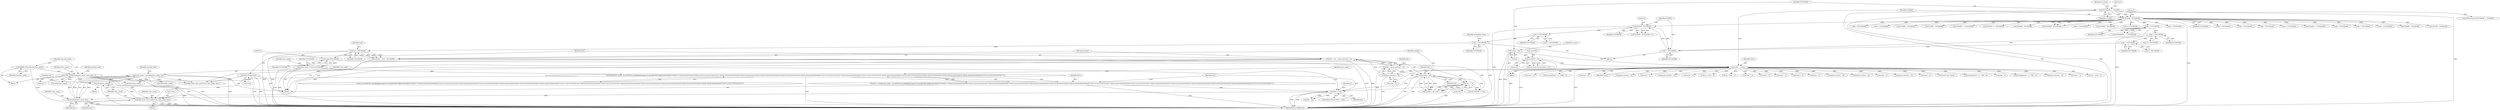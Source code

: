 digraph "0_php-src_16b3003ffc6393e250f069aa28a78dc5a2c064b2_0@API" {
"1000750" [label="(Call,efree(class_name))"];
"1000745" [label="(Call,php_store_class_name(*rval, class_name, len2))"];
"1000483" [label="(Call,INIT_PZVAL(*rval))"];
"1000645" [label="(Call,ZVAL_STRING(arg_func_name, class_name, 1))"];
"1000643" [label="(Call,MAKE_STD_ZVAL(arg_func_name))"];
"1000572" [label="(Call,class_name = estrndup(class_name, len))"];
"1000574" [label="(Call,estrndup(class_name, len))"];
"1000554" [label="(Call,strspn(class_name, \"0123456789_abcdefghijklmnopqrstuvwxyzABCDEFGHIJKLMNOPQRSTUVWXYZ\177\200\201\202\203\204\205\206\207\210\211\212\213\214\215\216\217\220\221\222\223\224\225\226\227\230\231\232\233\234\235\236\237\240\241\242\243\244\245\246\247\250\251\252\253\254\255\256\257\260\261\262\263\264\265\266\267\270\271\272\273\274\275\276\277\300\301\302\303\304\305\306\307\310\311\312\313\314\315\316\317\320\321\322\323\324\325\326\327\330\331\332\333\334\335\336\337\340\341\342\343\344\345\346\347\350\351\352\353\354\355\356\357\360\361\362\363\364\365\366\367\370\371\372\373\374\375\376\377\\\"))"];
"1000516" [label="(Call,class_name = (char*)YYCURSOR)"];
"1000518" [label="(Call,(char*)YYCURSOR)"];
"1000496" [label="(Call,max - YYCURSOR)"];
"1000446" [label="(Call,++YYCURSOR)"];
"1000439" [label="(Call,++YYCURSOR)"];
"1000406" [label="(Call,YYLIMIT - YYCURSOR)"];
"1000150" [label="(Call,YYLIMIT - YYCURSOR)"];
"1000124" [label="(Call,YYCURSOR >= YYLIMIT)"];
"1000402" [label="(Call,++YYCURSOR)"];
"1000388" [label="(Call,++YYCURSOR)"];
"1000362" [label="(Call,++YYCURSOR)"];
"1000337" [label="(Call,++YYCURSOR)"];
"1000558" [label="(Call,len3 != len)"];
"1000552" [label="(Call,len3 = strspn(class_name, \"0123456789_abcdefghijklmnopqrstuvwxyzABCDEFGHIJKLMNOPQRSTUVWXYZ\177\200\201\202\203\204\205\206\207\210\211\212\213\214\215\216\217\220\221\222\223\224\225\226\227\230\231\232\233\234\235\236\237\240\241\242\243\244\245\246\247\250\251\252\253\254\255\256\257\260\261\262\263\264\265\266\267\270\271\272\273\274\275\276\277\300\301\302\303\304\305\306\307\310\311\312\313\314\315\316\317\320\321\322\323\324\325\326\327\330\331\332\333\334\335\336\337\340\341\342\343\344\345\346\347\350\351\352\353\354\355\356\357\360\361\362\363\364\365\366\367\370\371\372\373\374\375\376\377\\\"))"];
"1000501" [label="(Call,maxlen < len)"];
"1000494" [label="(Call,maxlen = max - YYCURSOR)"];
"1000488" [label="(Call,len = parse_uiv(start + 2))"];
"1000490" [label="(Call,parse_uiv(start + 2))"];
"1000142" [label="(Call,start = cursor)"];
"1000133" [label="(Call,cursor[0] != 'R')"];
"1000119" [label="(Call,cursor = *p)"];
"1000504" [label="(Call,len == 0)"];
"1000486" [label="(Call,len2 = len = parse_uiv(start + 2))"];
"1000120" [label="(Identifier,cursor)"];
"1001264" [label="(Call,start + 2)"];
"1000490" [label="(Call,parse_uiv(start + 2))"];
"1002101" [label="(Call,parse_iv(start + 2))"];
"1002102" [label="(Call,start + 2)"];
"1000491" [label="(Call,start + 2)"];
"1000295" [label="(Call,++YYCURSOR)"];
"1000129" [label="(Literal,0)"];
"1000387" [label="(Call,*++YYCURSOR)"];
"1000518" [label="(Call,(char*)YYCURSOR)"];
"1000440" [label="(Identifier,YYCURSOR)"];
"1000152" [label="(Identifier,YYCURSOR)"];
"1000564" [label="(Identifier,p)"];
"1000355" [label="(Call,++YYCURSOR)"];
"1000448" [label="(Block,)"];
"1000406" [label="(Call,YYLIMIT - YYCURSOR)"];
"1001263" [label="(Call,parse_uiv(start + 2))"];
"1002218" [label="(Call,start + 2)"];
"1000335" [label="(Call,YYMARKER = ++YYCURSOR)"];
"1000590" [label="(Call,efree(class_name))"];
"1000645" [label="(Call,ZVAL_STRING(arg_func_name, class_name, 1))"];
"1000267" [label="(Call,++YYCURSOR)"];
"1000338" [label="(Identifier,YYCURSOR)"];
"1000647" [label="(Identifier,class_name)"];
"1000486" [label="(Call,len2 = len = parse_uiv(start + 2))"];
"1000517" [label="(Identifier,class_name)"];
"1000405" [label="(Call,(YYLIMIT - YYCURSOR) < 2)"];
"1000225" [label="(Call,++YYCURSOR)"];
"1000346" [label="(Call,++YYCURSOR)"];
"1002320" [label="(Call,YYLIMIT <= YYCURSOR)"];
"1001277" [label="(Call,*p = start + 2)"];
"1000556" [label="(Literal,\"0123456789_abcdefghijklmnopqrstuvwxyzABCDEFGHIJKLMNOPQRSTUVWXYZ\177\200\201\202\203\204\205\206\207\210\211\212\213\214\215\216\217\220\221\222\223\224\225\226\227\230\231\232\233\234\235\236\237\240\241\242\243\244\245\246\247\250\251\252\253\254\255\256\257\260\261\262\263\264\265\266\267\270\271\272\273\274\275\276\277\300\301\302\303\304\305\306\307\310\311\312\313\314\315\316\317\320\321\322\323\324\325\326\327\330\331\332\333\334\335\336\337\340\341\342\343\344\345\346\347\350\351\352\353\354\355\356\357\360\361\362\363\364\365\366\367\370\371\372\373\374\375\376\377\\\")"];
"1000573" [label="(Identifier,class_name)"];
"1000409" [label="(Literal,2)"];
"1000281" [label="(Call,++YYCURSOR)"];
"1000508" [label="(Call,*p = start + 2)"];
"1000733" [label="(Block,)"];
"1000361" [label="(Call,*++YYCURSOR)"];
"1000137" [label="(Literal,'R')"];
"1000124" [label="(Call,YYCURSOR >= YYLIMIT)"];
"1000744" [label="(Block,)"];
"1000362" [label="(Call,++YYCURSOR)"];
"1000516" [label="(Call,class_name = (char*)YYCURSOR)"];
"1000213" [label="(Call,++YYCURSOR)"];
"1000643" [label="(Call,MAKE_STD_ZVAL(arg_func_name))"];
"1000323" [label="(Call,++YYCURSOR)"];
"1000751" [label="(Identifier,class_name)"];
"1000555" [label="(Identifier,class_name)"];
"1000552" [label="(Call,len3 = strspn(class_name, \"0123456789_abcdefghijklmnopqrstuvwxyzABCDEFGHIJKLMNOPQRSTUVWXYZ\177\200\201\202\203\204\205\206\207\210\211\212\213\214\215\216\217\220\221\222\223\224\225\226\227\230\231\232\233\234\235\236\237\240\241\242\243\244\245\246\247\250\251\252\253\254\255\256\257\260\261\262\263\264\265\266\267\270\271\272\273\274\275\276\277\300\301\302\303\304\305\306\307\310\311\312\313\314\315\316\317\320\321\322\323\324\325\326\327\330\331\332\333\334\335\336\337\340\341\342\343\344\345\346\347\350\351\352\353\354\355\356\357\360\361\362\363\364\365\366\367\370\371\372\373\374\375\376\377\\\"))"];
"1000408" [label="(Identifier,YYCURSOR)"];
"1000828" [label="(Call,YYLIMIT - YYCURSOR)"];
"1001477" [label="(Call,YYLIMIT - YYCURSOR)"];
"1000745" [label="(Call,php_store_class_name(*rval, class_name, len2))"];
"1000762" [label="(Call,php_store_class_name(*rval, class_name, len2))"];
"1000578" [label="(Block,)"];
"1000402" [label="(Call,++YYCURSOR)"];
"1000143" [label="(Identifier,start)"];
"1000646" [label="(Identifier,arg_func_name)"];
"1000521" [label="(Call,YYCURSOR += len)"];
"1000496" [label="(Call,max - YYCURSOR)"];
"1000520" [label="(Identifier,YYCURSOR)"];
"1000337" [label="(Call,++YYCURSOR)"];
"1000581" [label="(Identifier,serialize_lock)"];
"1000522" [label="(Identifier,YYCURSOR)"];
"1000498" [label="(Identifier,YYCURSOR)"];
"1001872" [label="(Call,start + 2)"];
"1002361" [label="(Call,start + 2)"];
"1000511" [label="(Call,start + 2)"];
"1001280" [label="(Call,start + 2)"];
"1000748" [label="(Identifier,class_name)"];
"1000648" [label="(Literal,1)"];
"1000134" [label="(Call,cursor[0])"];
"1001108" [label="(Call,start + 2)"];
"1002217" [label="(Call,parse_iv(start + 2))"];
"1000505" [label="(Identifier,len)"];
"1000558" [label="(Call,len3 != len)"];
"1000196" [label="(Call,++YYCURSOR)"];
"1000502" [label="(Identifier,maxlen)"];
"1000559" [label="(Identifier,len3)"];
"1002360" [label="(Call,parse_iv(start + 2))"];
"1000309" [label="(Call,++YYCURSOR)"];
"1000144" [label="(Identifier,cursor)"];
"1000447" [label="(Identifier,YYCURSOR)"];
"1000488" [label="(Call,len = parse_uiv(start + 2))"];
"1000150" [label="(Call,YYLIMIT - YYCURSOR)"];
"1000489" [label="(Identifier,len)"];
"1000965" [label="(Call,start + 2)"];
"1001091" [label="(Call,parse_uiv(start + 2))"];
"1000554" [label="(Call,strspn(class_name, \"0123456789_abcdefghijklmnopqrstuvwxyzABCDEFGHIJKLMNOPQRSTUVWXYZ\177\200\201\202\203\204\205\206\207\210\211\212\213\214\215\216\217\220\221\222\223\224\225\226\227\230\231\232\233\234\235\236\237\240\241\242\243\244\245\246\247\250\251\252\253\254\255\256\257\260\261\262\263\264\265\266\267\270\271\272\273\274\275\276\277\300\301\302\303\304\305\306\307\310\311\312\313\314\315\316\317\320\321\322\323\324\325\326\327\330\331\332\333\334\335\336\337\340\341\342\343\344\345\346\347\350\351\352\353\354\355\356\357\360\361\362\363\364\365\366\367\370\371\372\373\374\375\376\377\\\"))"];
"1000389" [label="(Identifier,YYCURSOR)"];
"1000151" [label="(Identifier,YYLIMIT)"];
"1000126" [label="(Identifier,YYLIMIT)"];
"1000153" [label="(Literal,7)"];
"1000504" [label="(Call,len == 0)"];
"1000572" [label="(Call,class_name = estrndup(class_name, len))"];
"1001048" [label="(Call,YYLIMIT - YYCURSOR)"];
"1001858" [label="(Call,start + 2)"];
"1000750" [label="(Call,efree(class_name))"];
"1000446" [label="(Call,++YYCURSOR)"];
"1001563" [label="(Call,YYLIMIT - YYCURSOR)"];
"1000438" [label="(Call,*++YYCURSOR)"];
"1002177" [label="(Call,YYLIMIT <= YYCURSOR)"];
"1000557" [label="(ControlStructure,if (len3 != len))"];
"1000553" [label="(Identifier,len3)"];
"1000131" [label="(Call,var_hash && cursor[0] != 'R')"];
"1000497" [label="(Identifier,max)"];
"1000132" [label="(Identifier,var_hash)"];
"1000363" [label="(Identifier,YYCURSOR)"];
"1001951" [label="(Call,YYLIMIT <= YYCURSOR)"];
"1000923" [label="(Call,YYLIMIT - YYCURSOR)"];
"1000123" [label="(ControlStructure,if (YYCURSOR >= YYLIMIT))"];
"1000439" [label="(Call,++YYCURSOR)"];
"1000145" [label="(Block,)"];
"1001631" [label="(Call,(const char *)start)"];
"1000459" [label="(Identifier,incomplete_class)"];
"1000142" [label="(Call,start = cursor)"];
"1001871" [label="(Call,strncmp(start + 2, \"-INF\", 4))"];
"1000651" [label="(Identifier,serialize_lock)"];
"1000403" [label="(Identifier,YYCURSOR)"];
"1001983" [label="(Call,start - 3)"];
"1001857" [label="(Call,strncmp(start + 2, \"INF\", 3))"];
"1000149" [label="(Call,(YYLIMIT - YYCURSOR) < 7)"];
"1000121" [label="(Call,*p)"];
"1000253" [label="(Call,++YYCURSOR)"];
"1000494" [label="(Call,maxlen = max - YYCURSOR)"];
"1000483" [label="(Call,INIT_PZVAL(*rval))"];
"1000500" [label="(Call,maxlen < len || len == 0)"];
"1000574" [label="(Call,estrndup(class_name, len))"];
"1000567" [label="(Call,len3 - len)"];
"1000660" [label="(Call,efree(class_name))"];
"1000644" [label="(Identifier,arg_func_name)"];
"1000119" [label="(Call,cursor = *p)"];
"1000506" [label="(Literal,0)"];
"1000576" [label="(Identifier,len)"];
"1000753" [label="(Identifier,ret)"];
"1000964" [label="(Call,parse_iv(start + 2))"];
"1001220" [label="(Call,YYLIMIT - YYCURSOR)"];
"1000125" [label="(Identifier,YYCURSOR)"];
"1000388" [label="(Call,++YYCURSOR)"];
"1000746" [label="(Call,*rval)"];
"1000767" [label="(Call,efree(class_name))"];
"1000575" [label="(Identifier,class_name)"];
"1000407" [label="(Identifier,YYLIMIT)"];
"1001092" [label="(Call,start + 2)"];
"1000560" [label="(Identifier,len)"];
"1000503" [label="(Identifier,len)"];
"1000484" [label="(Call,*rval)"];
"1001105" [label="(Call,*p = start + 2)"];
"1000133" [label="(Call,cursor[0] != 'R')"];
"1001844" [label="(Call,start + 2)"];
"1000749" [label="(Identifier,len2)"];
"1000501" [label="(Call,maxlen < len)"];
"1001843" [label="(Call,strncmp(start + 2, \"NAN\", 3))"];
"1002403" [label="(MethodReturn,PHPAPI int)"];
"1000239" [label="(Call,++YYCURSOR)"];
"1000487" [label="(Identifier,len2)"];
"1000495" [label="(Identifier,maxlen)"];
"1000110" [label="(Block,)"];
"1000750" -> "1000733"  [label="AST: "];
"1000750" -> "1000751"  [label="CFG: "];
"1000751" -> "1000750"  [label="AST: "];
"1000753" -> "1000750"  [label="CFG: "];
"1000750" -> "1002403"  [label="DDG: "];
"1000750" -> "1002403"  [label="DDG: "];
"1000745" -> "1000750"  [label="DDG: "];
"1000645" -> "1000750"  [label="DDG: "];
"1000572" -> "1000750"  [label="DDG: "];
"1000745" -> "1000744"  [label="AST: "];
"1000745" -> "1000749"  [label="CFG: "];
"1000746" -> "1000745"  [label="AST: "];
"1000748" -> "1000745"  [label="AST: "];
"1000749" -> "1000745"  [label="AST: "];
"1000751" -> "1000745"  [label="CFG: "];
"1000745" -> "1002403"  [label="DDG: "];
"1000745" -> "1002403"  [label="DDG: "];
"1000745" -> "1002403"  [label="DDG: "];
"1000483" -> "1000745"  [label="DDG: "];
"1000645" -> "1000745"  [label="DDG: "];
"1000572" -> "1000745"  [label="DDG: "];
"1000486" -> "1000745"  [label="DDG: "];
"1000483" -> "1000448"  [label="AST: "];
"1000483" -> "1000484"  [label="CFG: "];
"1000484" -> "1000483"  [label="AST: "];
"1000487" -> "1000483"  [label="CFG: "];
"1000483" -> "1002403"  [label="DDG: "];
"1000483" -> "1002403"  [label="DDG: "];
"1000483" -> "1000762"  [label="DDG: "];
"1000645" -> "1000578"  [label="AST: "];
"1000645" -> "1000648"  [label="CFG: "];
"1000646" -> "1000645"  [label="AST: "];
"1000647" -> "1000645"  [label="AST: "];
"1000648" -> "1000645"  [label="AST: "];
"1000651" -> "1000645"  [label="CFG: "];
"1000645" -> "1002403"  [label="DDG: "];
"1000645" -> "1002403"  [label="DDG: "];
"1000643" -> "1000645"  [label="DDG: "];
"1000645" -> "1000660"  [label="DDG: "];
"1000645" -> "1000762"  [label="DDG: "];
"1000645" -> "1000767"  [label="DDG: "];
"1000643" -> "1000578"  [label="AST: "];
"1000643" -> "1000644"  [label="CFG: "];
"1000644" -> "1000643"  [label="AST: "];
"1000646" -> "1000643"  [label="CFG: "];
"1000643" -> "1002403"  [label="DDG: "];
"1000572" -> "1000448"  [label="AST: "];
"1000572" -> "1000574"  [label="CFG: "];
"1000573" -> "1000572"  [label="AST: "];
"1000574" -> "1000572"  [label="AST: "];
"1000581" -> "1000572"  [label="CFG: "];
"1000572" -> "1002403"  [label="DDG: "];
"1000574" -> "1000572"  [label="DDG: "];
"1000574" -> "1000572"  [label="DDG: "];
"1000572" -> "1000590"  [label="DDG: "];
"1000572" -> "1000762"  [label="DDG: "];
"1000572" -> "1000767"  [label="DDG: "];
"1000574" -> "1000576"  [label="CFG: "];
"1000575" -> "1000574"  [label="AST: "];
"1000576" -> "1000574"  [label="AST: "];
"1000574" -> "1002403"  [label="DDG: "];
"1000554" -> "1000574"  [label="DDG: "];
"1000558" -> "1000574"  [label="DDG: "];
"1000554" -> "1000552"  [label="AST: "];
"1000554" -> "1000556"  [label="CFG: "];
"1000555" -> "1000554"  [label="AST: "];
"1000556" -> "1000554"  [label="AST: "];
"1000552" -> "1000554"  [label="CFG: "];
"1000554" -> "1002403"  [label="DDG: "];
"1000554" -> "1000552"  [label="DDG: "];
"1000554" -> "1000552"  [label="DDG: "];
"1000516" -> "1000554"  [label="DDG: "];
"1000516" -> "1000448"  [label="AST: "];
"1000516" -> "1000518"  [label="CFG: "];
"1000517" -> "1000516"  [label="AST: "];
"1000518" -> "1000516"  [label="AST: "];
"1000522" -> "1000516"  [label="CFG: "];
"1000516" -> "1002403"  [label="DDG: "];
"1000516" -> "1002403"  [label="DDG: "];
"1000518" -> "1000516"  [label="DDG: "];
"1000518" -> "1000520"  [label="CFG: "];
"1000519" -> "1000518"  [label="AST: "];
"1000520" -> "1000518"  [label="AST: "];
"1000496" -> "1000518"  [label="DDG: "];
"1000518" -> "1000521"  [label="DDG: "];
"1000496" -> "1000494"  [label="AST: "];
"1000496" -> "1000498"  [label="CFG: "];
"1000497" -> "1000496"  [label="AST: "];
"1000498" -> "1000496"  [label="AST: "];
"1000494" -> "1000496"  [label="CFG: "];
"1000496" -> "1002403"  [label="DDG: "];
"1000496" -> "1002403"  [label="DDG: "];
"1000496" -> "1000494"  [label="DDG: "];
"1000496" -> "1000494"  [label="DDG: "];
"1000446" -> "1000496"  [label="DDG: "];
"1000446" -> "1000145"  [label="AST: "];
"1000446" -> "1000447"  [label="CFG: "];
"1000447" -> "1000446"  [label="AST: "];
"1000459" -> "1000446"  [label="CFG: "];
"1000446" -> "1002403"  [label="DDG: "];
"1000439" -> "1000446"  [label="DDG: "];
"1000439" -> "1000438"  [label="AST: "];
"1000439" -> "1000440"  [label="CFG: "];
"1000440" -> "1000439"  [label="AST: "];
"1000438" -> "1000439"  [label="CFG: "];
"1000406" -> "1000439"  [label="DDG: "];
"1000406" -> "1000405"  [label="AST: "];
"1000406" -> "1000408"  [label="CFG: "];
"1000407" -> "1000406"  [label="AST: "];
"1000408" -> "1000406"  [label="AST: "];
"1000409" -> "1000406"  [label="CFG: "];
"1000406" -> "1002403"  [label="DDG: "];
"1000406" -> "1000402"  [label="DDG: "];
"1000406" -> "1000405"  [label="DDG: "];
"1000406" -> "1000405"  [label="DDG: "];
"1000150" -> "1000406"  [label="DDG: "];
"1000402" -> "1000406"  [label="DDG: "];
"1000150" -> "1000149"  [label="AST: "];
"1000150" -> "1000152"  [label="CFG: "];
"1000151" -> "1000150"  [label="AST: "];
"1000152" -> "1000150"  [label="AST: "];
"1000153" -> "1000150"  [label="CFG: "];
"1000150" -> "1002403"  [label="DDG: "];
"1000150" -> "1000149"  [label="DDG: "];
"1000150" -> "1000149"  [label="DDG: "];
"1000124" -> "1000150"  [label="DDG: "];
"1000124" -> "1000150"  [label="DDG: "];
"1000150" -> "1000196"  [label="DDG: "];
"1000150" -> "1000213"  [label="DDG: "];
"1000150" -> "1000225"  [label="DDG: "];
"1000150" -> "1000239"  [label="DDG: "];
"1000150" -> "1000253"  [label="DDG: "];
"1000150" -> "1000267"  [label="DDG: "];
"1000150" -> "1000281"  [label="DDG: "];
"1000150" -> "1000295"  [label="DDG: "];
"1000150" -> "1000309"  [label="DDG: "];
"1000150" -> "1000323"  [label="DDG: "];
"1000150" -> "1000337"  [label="DDG: "];
"1000150" -> "1000346"  [label="DDG: "];
"1000150" -> "1000355"  [label="DDG: "];
"1000150" -> "1000828"  [label="DDG: "];
"1000150" -> "1000923"  [label="DDG: "];
"1000150" -> "1001048"  [label="DDG: "];
"1000150" -> "1001220"  [label="DDG: "];
"1000150" -> "1001477"  [label="DDG: "];
"1000150" -> "1001563"  [label="DDG: "];
"1000150" -> "1001951"  [label="DDG: "];
"1000150" -> "1002177"  [label="DDG: "];
"1000150" -> "1002320"  [label="DDG: "];
"1000124" -> "1000123"  [label="AST: "];
"1000124" -> "1000126"  [label="CFG: "];
"1000125" -> "1000124"  [label="AST: "];
"1000126" -> "1000124"  [label="AST: "];
"1000129" -> "1000124"  [label="CFG: "];
"1000132" -> "1000124"  [label="CFG: "];
"1000124" -> "1002403"  [label="DDG: "];
"1000124" -> "1002403"  [label="DDG: "];
"1000124" -> "1002403"  [label="DDG: "];
"1000402" -> "1000145"  [label="AST: "];
"1000402" -> "1000403"  [label="CFG: "];
"1000403" -> "1000402"  [label="AST: "];
"1000407" -> "1000402"  [label="CFG: "];
"1000388" -> "1000402"  [label="DDG: "];
"1000362" -> "1000402"  [label="DDG: "];
"1000388" -> "1000387"  [label="AST: "];
"1000388" -> "1000389"  [label="CFG: "];
"1000389" -> "1000388"  [label="AST: "];
"1000387" -> "1000388"  [label="CFG: "];
"1000362" -> "1000388"  [label="DDG: "];
"1000362" -> "1000361"  [label="AST: "];
"1000362" -> "1000363"  [label="CFG: "];
"1000363" -> "1000362"  [label="AST: "];
"1000361" -> "1000362"  [label="CFG: "];
"1000337" -> "1000362"  [label="DDG: "];
"1000337" -> "1000335"  [label="AST: "];
"1000337" -> "1000338"  [label="CFG: "];
"1000338" -> "1000337"  [label="AST: "];
"1000335" -> "1000337"  [label="CFG: "];
"1000337" -> "1002403"  [label="DDG: "];
"1000337" -> "1000335"  [label="DDG: "];
"1000558" -> "1000557"  [label="AST: "];
"1000558" -> "1000560"  [label="CFG: "];
"1000559" -> "1000558"  [label="AST: "];
"1000560" -> "1000558"  [label="AST: "];
"1000564" -> "1000558"  [label="CFG: "];
"1000573" -> "1000558"  [label="CFG: "];
"1000558" -> "1002403"  [label="DDG: "];
"1000558" -> "1002403"  [label="DDG: "];
"1000552" -> "1000558"  [label="DDG: "];
"1000501" -> "1000558"  [label="DDG: "];
"1000504" -> "1000558"  [label="DDG: "];
"1000558" -> "1000567"  [label="DDG: "];
"1000558" -> "1000567"  [label="DDG: "];
"1000552" -> "1000448"  [label="AST: "];
"1000553" -> "1000552"  [label="AST: "];
"1000559" -> "1000552"  [label="CFG: "];
"1000552" -> "1002403"  [label="DDG: "];
"1000501" -> "1000500"  [label="AST: "];
"1000501" -> "1000503"  [label="CFG: "];
"1000502" -> "1000501"  [label="AST: "];
"1000503" -> "1000501"  [label="AST: "];
"1000505" -> "1000501"  [label="CFG: "];
"1000500" -> "1000501"  [label="CFG: "];
"1000501" -> "1002403"  [label="DDG: "];
"1000501" -> "1002403"  [label="DDG: "];
"1000501" -> "1000500"  [label="DDG: "];
"1000501" -> "1000500"  [label="DDG: "];
"1000494" -> "1000501"  [label="DDG: "];
"1000488" -> "1000501"  [label="DDG: "];
"1000501" -> "1000504"  [label="DDG: "];
"1000501" -> "1000521"  [label="DDG: "];
"1000494" -> "1000448"  [label="AST: "];
"1000495" -> "1000494"  [label="AST: "];
"1000502" -> "1000494"  [label="CFG: "];
"1000494" -> "1002403"  [label="DDG: "];
"1000488" -> "1000486"  [label="AST: "];
"1000488" -> "1000490"  [label="CFG: "];
"1000489" -> "1000488"  [label="AST: "];
"1000490" -> "1000488"  [label="AST: "];
"1000486" -> "1000488"  [label="CFG: "];
"1000488" -> "1002403"  [label="DDG: "];
"1000488" -> "1000486"  [label="DDG: "];
"1000490" -> "1000488"  [label="DDG: "];
"1000490" -> "1000491"  [label="CFG: "];
"1000491" -> "1000490"  [label="AST: "];
"1000490" -> "1002403"  [label="DDG: "];
"1000490" -> "1000486"  [label="DDG: "];
"1000142" -> "1000490"  [label="DDG: "];
"1000142" -> "1000110"  [label="AST: "];
"1000142" -> "1000144"  [label="CFG: "];
"1000143" -> "1000142"  [label="AST: "];
"1000144" -> "1000142"  [label="AST: "];
"1000151" -> "1000142"  [label="CFG: "];
"1000142" -> "1002403"  [label="DDG: "];
"1000142" -> "1002403"  [label="DDG: "];
"1000133" -> "1000142"  [label="DDG: "];
"1000119" -> "1000142"  [label="DDG: "];
"1000142" -> "1000491"  [label="DDG: "];
"1000142" -> "1000508"  [label="DDG: "];
"1000142" -> "1000511"  [label="DDG: "];
"1000142" -> "1000964"  [label="DDG: "];
"1000142" -> "1000965"  [label="DDG: "];
"1000142" -> "1001091"  [label="DDG: "];
"1000142" -> "1001092"  [label="DDG: "];
"1000142" -> "1001105"  [label="DDG: "];
"1000142" -> "1001108"  [label="DDG: "];
"1000142" -> "1001263"  [label="DDG: "];
"1000142" -> "1001264"  [label="DDG: "];
"1000142" -> "1001277"  [label="DDG: "];
"1000142" -> "1001280"  [label="DDG: "];
"1000142" -> "1001631"  [label="DDG: "];
"1000142" -> "1001843"  [label="DDG: "];
"1000142" -> "1001844"  [label="DDG: "];
"1000142" -> "1001857"  [label="DDG: "];
"1000142" -> "1001858"  [label="DDG: "];
"1000142" -> "1001871"  [label="DDG: "];
"1000142" -> "1001872"  [label="DDG: "];
"1000142" -> "1001983"  [label="DDG: "];
"1000142" -> "1002101"  [label="DDG: "];
"1000142" -> "1002102"  [label="DDG: "];
"1000142" -> "1002217"  [label="DDG: "];
"1000142" -> "1002218"  [label="DDG: "];
"1000142" -> "1002360"  [label="DDG: "];
"1000142" -> "1002361"  [label="DDG: "];
"1000133" -> "1000131"  [label="AST: "];
"1000133" -> "1000137"  [label="CFG: "];
"1000134" -> "1000133"  [label="AST: "];
"1000137" -> "1000133"  [label="AST: "];
"1000131" -> "1000133"  [label="CFG: "];
"1000133" -> "1002403"  [label="DDG: "];
"1000133" -> "1000131"  [label="DDG: "];
"1000133" -> "1000131"  [label="DDG: "];
"1000119" -> "1000133"  [label="DDG: "];
"1000119" -> "1000110"  [label="AST: "];
"1000119" -> "1000121"  [label="CFG: "];
"1000120" -> "1000119"  [label="AST: "];
"1000121" -> "1000119"  [label="AST: "];
"1000125" -> "1000119"  [label="CFG: "];
"1000119" -> "1002403"  [label="DDG: "];
"1000119" -> "1002403"  [label="DDG: "];
"1000504" -> "1000500"  [label="AST: "];
"1000504" -> "1000506"  [label="CFG: "];
"1000505" -> "1000504"  [label="AST: "];
"1000506" -> "1000504"  [label="AST: "];
"1000500" -> "1000504"  [label="CFG: "];
"1000504" -> "1002403"  [label="DDG: "];
"1000504" -> "1000500"  [label="DDG: "];
"1000504" -> "1000500"  [label="DDG: "];
"1000504" -> "1000521"  [label="DDG: "];
"1000486" -> "1000448"  [label="AST: "];
"1000487" -> "1000486"  [label="AST: "];
"1000495" -> "1000486"  [label="CFG: "];
"1000486" -> "1002403"  [label="DDG: "];
"1000486" -> "1000762"  [label="DDG: "];
}
